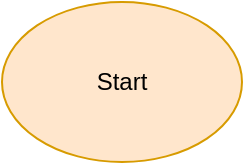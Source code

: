 <mxfile version="24.1.0" type="github">
  <diagram name="Page-1" id="f-FT1rUhoASd2f0an_6X">
    <mxGraphModel dx="794" dy="422" grid="1" gridSize="10" guides="1" tooltips="1" connect="1" arrows="1" fold="1" page="1" pageScale="1" pageWidth="850" pageHeight="1100" math="0" shadow="0">
      <root>
        <mxCell id="0" />
        <mxCell id="1" parent="0" />
        <mxCell id="AVB4TACVMZflynDXeGGa-1" value="Start" style="ellipse;whiteSpace=wrap;html=1;fillColor=#ffe6cc;strokeColor=#d79b00;" vertex="1" parent="1">
          <mxGeometry x="90" y="80" width="120" height="80" as="geometry" />
        </mxCell>
      </root>
    </mxGraphModel>
  </diagram>
</mxfile>
